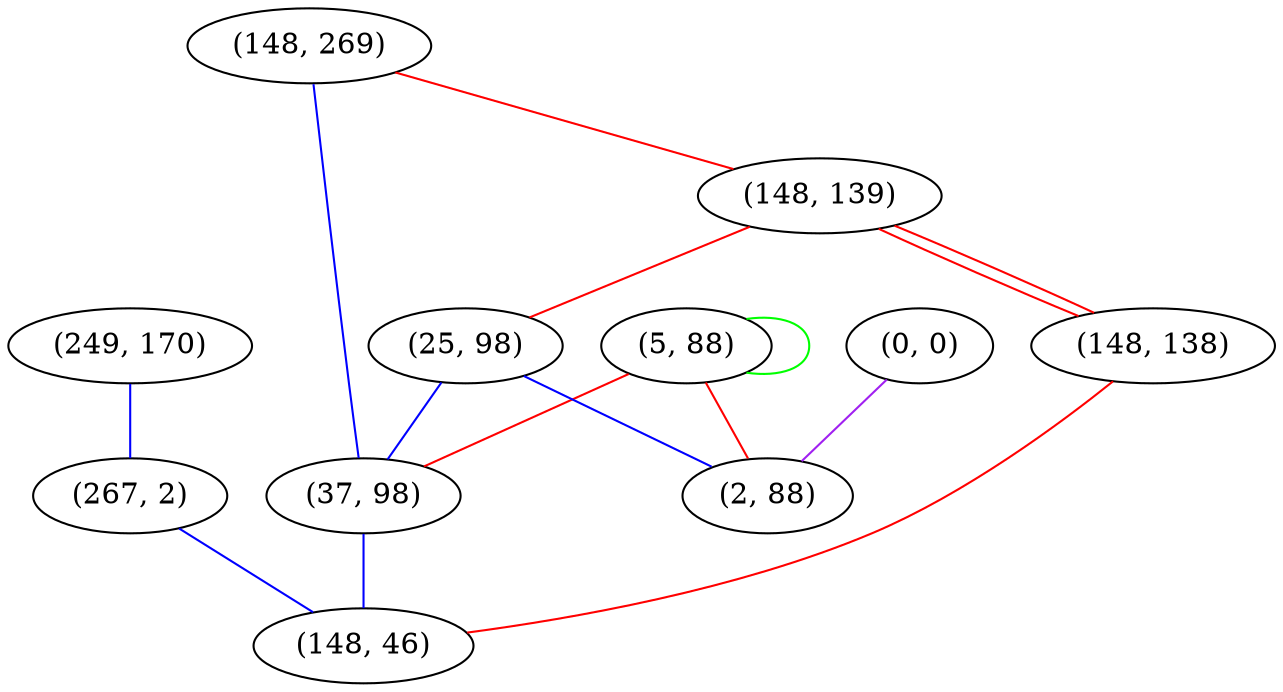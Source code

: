 graph "" {
"(148, 269)";
"(249, 170)";
"(0, 0)";
"(267, 2)";
"(148, 139)";
"(148, 138)";
"(5, 88)";
"(25, 98)";
"(2, 88)";
"(37, 98)";
"(148, 46)";
"(148, 269)" -- "(37, 98)"  [color=blue, key=0, weight=3];
"(148, 269)" -- "(148, 139)"  [color=red, key=0, weight=1];
"(249, 170)" -- "(267, 2)"  [color=blue, key=0, weight=3];
"(0, 0)" -- "(2, 88)"  [color=purple, key=0, weight=4];
"(267, 2)" -- "(148, 46)"  [color=blue, key=0, weight=3];
"(148, 139)" -- "(25, 98)"  [color=red, key=0, weight=1];
"(148, 139)" -- "(148, 138)"  [color=red, key=0, weight=1];
"(148, 139)" -- "(148, 138)"  [color=red, key=1, weight=1];
"(148, 138)" -- "(148, 46)"  [color=red, key=0, weight=1];
"(5, 88)" -- "(2, 88)"  [color=red, key=0, weight=1];
"(5, 88)" -- "(37, 98)"  [color=red, key=0, weight=1];
"(5, 88)" -- "(5, 88)"  [color=green, key=0, weight=2];
"(25, 98)" -- "(2, 88)"  [color=blue, key=0, weight=3];
"(25, 98)" -- "(37, 98)"  [color=blue, key=0, weight=3];
"(37, 98)" -- "(148, 46)"  [color=blue, key=0, weight=3];
}
